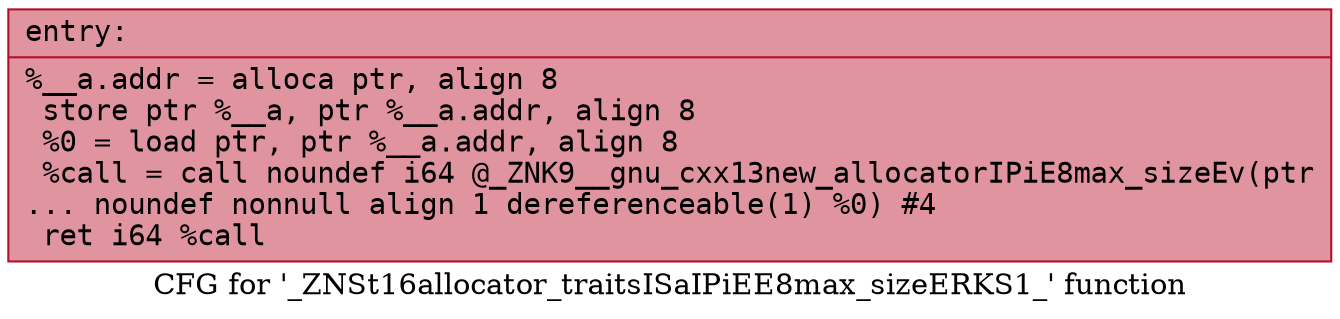 digraph "CFG for '_ZNSt16allocator_traitsISaIPiEE8max_sizeERKS1_' function" {
	label="CFG for '_ZNSt16allocator_traitsISaIPiEE8max_sizeERKS1_' function";

	Node0x56285ad65590 [shape=record,color="#b70d28ff", style=filled, fillcolor="#b70d2870" fontname="Courier",label="{entry:\l|  %__a.addr = alloca ptr, align 8\l  store ptr %__a, ptr %__a.addr, align 8\l  %0 = load ptr, ptr %__a.addr, align 8\l  %call = call noundef i64 @_ZNK9__gnu_cxx13new_allocatorIPiE8max_sizeEv(ptr\l... noundef nonnull align 1 dereferenceable(1) %0) #4\l  ret i64 %call\l}"];
}
